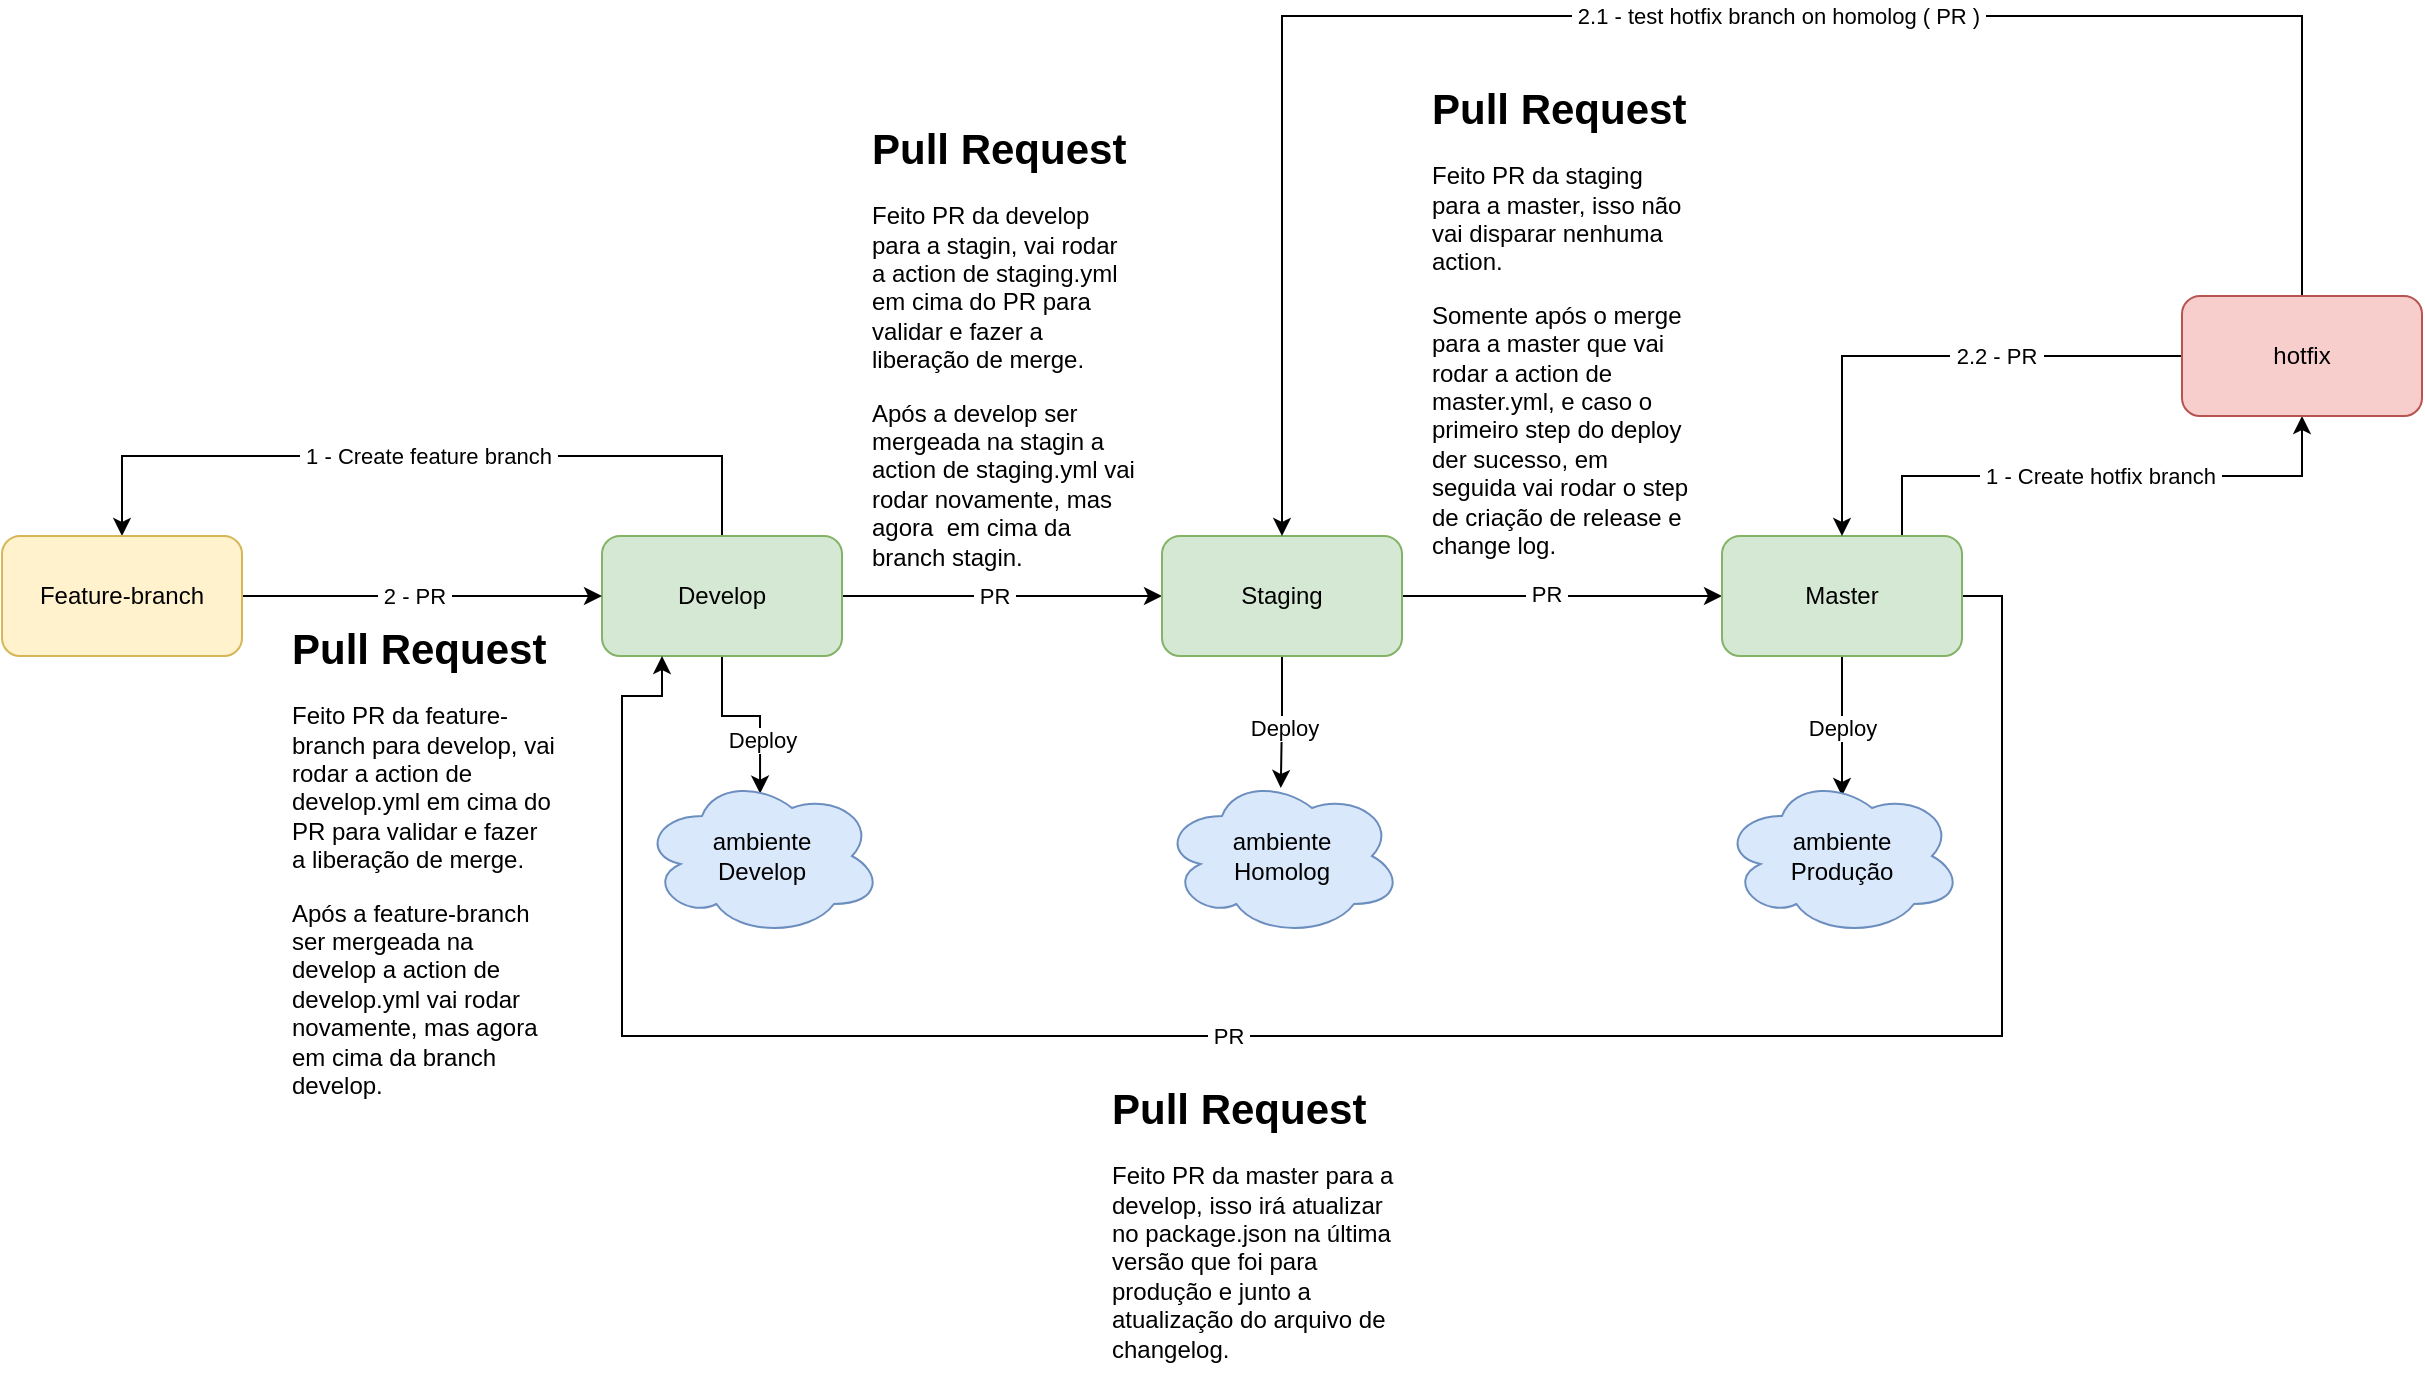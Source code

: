 <mxfile version="21.6.6" type="device">
  <diagram name="Página-1" id="5odMq-n0ZemLuO_Dtkjj">
    <mxGraphModel dx="1834" dy="750" grid="0" gridSize="10" guides="1" tooltips="1" connect="1" arrows="1" fold="1" page="0" pageScale="1" pageWidth="827" pageHeight="1169" math="0" shadow="0">
      <root>
        <mxCell id="0" />
        <mxCell id="1" parent="0" />
        <mxCell id="42Okq2WVj8bxldONq4fC-5" style="edgeStyle=orthogonalEdgeStyle;rounded=0;orthogonalLoop=1;jettySize=auto;html=1;entryX=0;entryY=0.5;entryDx=0;entryDy=0;" parent="1" source="42Okq2WVj8bxldONq4fC-1" target="42Okq2WVj8bxldONq4fC-2" edge="1">
          <mxGeometry relative="1" as="geometry" />
        </mxCell>
        <mxCell id="42Okq2WVj8bxldONq4fC-7" value="&amp;nbsp;PR&amp;nbsp;" style="edgeLabel;html=1;align=center;verticalAlign=middle;resizable=0;points=[];" parent="42Okq2WVj8bxldONq4fC-5" vertex="1" connectable="0">
          <mxGeometry x="-0.058" relative="1" as="geometry">
            <mxPoint as="offset" />
          </mxGeometry>
        </mxCell>
        <mxCell id="42Okq2WVj8bxldONq4fC-24" style="edgeStyle=orthogonalEdgeStyle;rounded=0;orthogonalLoop=1;jettySize=auto;html=1;entryX=0.5;entryY=0;entryDx=0;entryDy=0;" parent="1" source="42Okq2WVj8bxldONq4fC-1" target="42Okq2WVj8bxldONq4fC-4" edge="1">
          <mxGeometry relative="1" as="geometry">
            <Array as="points">
              <mxPoint x="180" y="320" />
              <mxPoint x="-120" y="320" />
            </Array>
          </mxGeometry>
        </mxCell>
        <mxCell id="42Okq2WVj8bxldONq4fC-25" value="&amp;nbsp;1 - Create feature branch&amp;nbsp;" style="edgeLabel;html=1;align=center;verticalAlign=middle;resizable=0;points=[];" parent="42Okq2WVj8bxldONq4fC-24" vertex="1" connectable="0">
          <mxGeometry x="-0.012" relative="1" as="geometry">
            <mxPoint as="offset" />
          </mxGeometry>
        </mxCell>
        <mxCell id="epGRzmZYMyJD93x7Y_1z-25" style="edgeStyle=orthogonalEdgeStyle;rounded=0;orthogonalLoop=1;jettySize=auto;html=1;entryX=0.492;entryY=0.11;entryDx=0;entryDy=0;entryPerimeter=0;" edge="1" parent="1" source="42Okq2WVj8bxldONq4fC-1" target="epGRzmZYMyJD93x7Y_1z-14">
          <mxGeometry relative="1" as="geometry" />
        </mxCell>
        <mxCell id="epGRzmZYMyJD93x7Y_1z-26" value="Deploy" style="edgeLabel;html=1;align=center;verticalAlign=middle;resizable=0;points=[];" vertex="1" connectable="0" parent="epGRzmZYMyJD93x7Y_1z-25">
          <mxGeometry x="0.39" y="1" relative="1" as="geometry">
            <mxPoint as="offset" />
          </mxGeometry>
        </mxCell>
        <mxCell id="42Okq2WVj8bxldONq4fC-1" value="Develop" style="rounded=1;whiteSpace=wrap;html=1;fillColor=#d5e8d4;strokeColor=#82b366;" parent="1" vertex="1">
          <mxGeometry x="120" y="360" width="120" height="60" as="geometry" />
        </mxCell>
        <mxCell id="42Okq2WVj8bxldONq4fC-9" style="edgeStyle=orthogonalEdgeStyle;rounded=0;orthogonalLoop=1;jettySize=auto;html=1;entryX=0;entryY=0.5;entryDx=0;entryDy=0;" parent="1" source="42Okq2WVj8bxldONq4fC-2" target="42Okq2WVj8bxldONq4fC-3" edge="1">
          <mxGeometry relative="1" as="geometry" />
        </mxCell>
        <mxCell id="42Okq2WVj8bxldONq4fC-10" value="&amp;nbsp;PR&amp;nbsp;" style="edgeLabel;html=1;align=center;verticalAlign=middle;resizable=0;points=[];" parent="42Okq2WVj8bxldONq4fC-9" vertex="1" connectable="0">
          <mxGeometry x="-0.097" y="1" relative="1" as="geometry">
            <mxPoint as="offset" />
          </mxGeometry>
        </mxCell>
        <mxCell id="epGRzmZYMyJD93x7Y_1z-23" style="edgeStyle=orthogonalEdgeStyle;rounded=0;orthogonalLoop=1;jettySize=auto;html=1;entryX=0.495;entryY=0.075;entryDx=0;entryDy=0;entryPerimeter=0;" edge="1" parent="1" source="42Okq2WVj8bxldONq4fC-2" target="epGRzmZYMyJD93x7Y_1z-15">
          <mxGeometry relative="1" as="geometry" />
        </mxCell>
        <mxCell id="epGRzmZYMyJD93x7Y_1z-24" value="Deploy" style="edgeLabel;html=1;align=center;verticalAlign=middle;resizable=0;points=[];" vertex="1" connectable="0" parent="epGRzmZYMyJD93x7Y_1z-23">
          <mxGeometry x="0.103" y="1" relative="1" as="geometry">
            <mxPoint as="offset" />
          </mxGeometry>
        </mxCell>
        <mxCell id="42Okq2WVj8bxldONq4fC-2" value="Staging" style="rounded=1;whiteSpace=wrap;html=1;fillColor=#d5e8d4;strokeColor=#82b366;" parent="1" vertex="1">
          <mxGeometry x="400" y="360" width="120" height="60" as="geometry" />
        </mxCell>
        <mxCell id="42Okq2WVj8bxldONq4fC-13" style="edgeStyle=orthogonalEdgeStyle;rounded=0;orthogonalLoop=1;jettySize=auto;html=1;" parent="1" source="42Okq2WVj8bxldONq4fC-3" edge="1">
          <mxGeometry relative="1" as="geometry">
            <Array as="points">
              <mxPoint x="820" y="390" />
              <mxPoint x="820" y="610" />
              <mxPoint x="130" y="610" />
              <mxPoint x="130" y="440" />
              <mxPoint x="150" y="440" />
            </Array>
            <mxPoint x="150" y="420" as="targetPoint" />
          </mxGeometry>
        </mxCell>
        <mxCell id="42Okq2WVj8bxldONq4fC-14" value="&amp;nbsp;PR&amp;nbsp;" style="edgeLabel;html=1;align=center;verticalAlign=middle;resizable=0;points=[];" parent="42Okq2WVj8bxldONq4fC-13" vertex="1" connectable="0">
          <mxGeometry x="0.1" relative="1" as="geometry">
            <mxPoint as="offset" />
          </mxGeometry>
        </mxCell>
        <mxCell id="epGRzmZYMyJD93x7Y_1z-3" style="edgeStyle=orthogonalEdgeStyle;rounded=0;orthogonalLoop=1;jettySize=auto;html=1;entryX=0.5;entryY=1;entryDx=0;entryDy=0;" edge="1" parent="1" source="42Okq2WVj8bxldONq4fC-3" target="epGRzmZYMyJD93x7Y_1z-1">
          <mxGeometry relative="1" as="geometry">
            <Array as="points">
              <mxPoint x="770" y="330" />
              <mxPoint x="970" y="330" />
            </Array>
          </mxGeometry>
        </mxCell>
        <mxCell id="epGRzmZYMyJD93x7Y_1z-5" value="&amp;nbsp;1 - Create hotfix branch&amp;nbsp;" style="edgeLabel;html=1;align=center;verticalAlign=middle;resizable=0;points=[];" vertex="1" connectable="0" parent="epGRzmZYMyJD93x7Y_1z-3">
          <mxGeometry x="0.363" relative="1" as="geometry">
            <mxPoint x="-48" as="offset" />
          </mxGeometry>
        </mxCell>
        <mxCell id="epGRzmZYMyJD93x7Y_1z-17" style="edgeStyle=orthogonalEdgeStyle;rounded=0;orthogonalLoop=1;jettySize=auto;html=1;entryX=0.5;entryY=0.125;entryDx=0;entryDy=0;entryPerimeter=0;" edge="1" parent="1" source="42Okq2WVj8bxldONq4fC-3" target="epGRzmZYMyJD93x7Y_1z-16">
          <mxGeometry relative="1" as="geometry" />
        </mxCell>
        <mxCell id="epGRzmZYMyJD93x7Y_1z-22" value="Deploy" style="edgeLabel;html=1;align=center;verticalAlign=middle;resizable=0;points=[];" vertex="1" connectable="0" parent="epGRzmZYMyJD93x7Y_1z-17">
          <mxGeometry x="0.011" relative="1" as="geometry">
            <mxPoint as="offset" />
          </mxGeometry>
        </mxCell>
        <mxCell id="42Okq2WVj8bxldONq4fC-3" value="Master" style="rounded=1;whiteSpace=wrap;html=1;fillColor=#d5e8d4;strokeColor=#82b366;" parent="1" vertex="1">
          <mxGeometry x="680" y="360" width="120" height="60" as="geometry" />
        </mxCell>
        <mxCell id="42Okq2WVj8bxldONq4fC-22" style="edgeStyle=orthogonalEdgeStyle;rounded=0;orthogonalLoop=1;jettySize=auto;html=1;entryX=0;entryY=0.5;entryDx=0;entryDy=0;" parent="1" source="42Okq2WVj8bxldONq4fC-4" target="42Okq2WVj8bxldONq4fC-1" edge="1">
          <mxGeometry relative="1" as="geometry" />
        </mxCell>
        <mxCell id="42Okq2WVj8bxldONq4fC-23" value="&amp;nbsp;2 - PR&amp;nbsp;" style="edgeLabel;html=1;align=center;verticalAlign=middle;resizable=0;points=[];" parent="42Okq2WVj8bxldONq4fC-22" vertex="1" connectable="0">
          <mxGeometry x="-0.044" relative="1" as="geometry">
            <mxPoint as="offset" />
          </mxGeometry>
        </mxCell>
        <mxCell id="42Okq2WVj8bxldONq4fC-4" value="Feature-branch" style="rounded=1;whiteSpace=wrap;html=1;fillColor=#fff2cc;strokeColor=#d6b656;" parent="1" vertex="1">
          <mxGeometry x="-180" y="360" width="120" height="60" as="geometry" />
        </mxCell>
        <mxCell id="42Okq2WVj8bxldONq4fC-6" value="&lt;h1 style=&quot;font-size: 21px;&quot;&gt;Pull Request&lt;/h1&gt;&lt;p&gt;Feito PR da develop para a stagin, vai rodar a action de staging.yml em cima do PR para validar e fazer a liberação de merge.&lt;/p&gt;Após a develop ser mergeada na stagin a action de staging.yml vai rodar novamente, mas agora&amp;nbsp; em cima da branch stagin." style="text;html=1;strokeColor=none;fillColor=none;spacing=5;spacingTop=-20;whiteSpace=wrap;overflow=hidden;rounded=0;" parent="1" vertex="1">
          <mxGeometry x="250" y="150" width="140" height="230" as="geometry" />
        </mxCell>
        <mxCell id="42Okq2WVj8bxldONq4fC-8" value="&lt;h1 style=&quot;font-size: 21px;&quot;&gt;Pull Request&lt;/h1&gt;&lt;p&gt;Feito PR da staging para a master, isso não vai disparar nenhuma action.&lt;/p&gt;&lt;p&gt;&lt;span style=&quot;background-color: initial;&quot;&gt;Somente após o merge para a master que vai rodar a action de master.yml, e caso o primeiro step do deploy der sucesso, em seguida vai rodar o step de criação de release e change log.&lt;/span&gt;&lt;/p&gt;" style="text;html=1;strokeColor=none;fillColor=none;spacing=5;spacingTop=-20;whiteSpace=wrap;overflow=hidden;rounded=0;" parent="1" vertex="1">
          <mxGeometry x="530" y="130" width="140" height="250" as="geometry" />
        </mxCell>
        <mxCell id="42Okq2WVj8bxldONq4fC-15" value="&lt;h1 style=&quot;font-size: 21px;&quot;&gt;Pull Request&lt;/h1&gt;&lt;p&gt;Feito PR da master para a develop, isso irá atualizar no package.json na última versão que foi para produção e junto a atualização do arquivo de changelog.&lt;/p&gt;" style="text;html=1;strokeColor=none;fillColor=none;spacing=5;spacingTop=-20;whiteSpace=wrap;overflow=hidden;rounded=0;" parent="1" vertex="1">
          <mxGeometry x="370" y="630" width="150" height="150" as="geometry" />
        </mxCell>
        <mxCell id="42Okq2WVj8bxldONq4fC-27" value="&lt;h1 style=&quot;font-size: 21px;&quot;&gt;Pull Request&lt;/h1&gt;&lt;p style=&quot;&quot;&gt;Feito PR da feature-branch para develop, vai rodar a action de develop.yml em cima do PR para validar e fazer a liberação de merge.&lt;/p&gt;&lt;p style=&quot;&quot;&gt;&lt;span style=&quot;background-color: initial;&quot;&gt;Após a feature-branch ser mergeada na develop a action de develop.yml vai rodar novamente, mas agora&amp;nbsp; em cima da branch develop.&lt;/span&gt;&lt;br&gt;&lt;/p&gt;" style="text;html=1;strokeColor=none;fillColor=none;spacing=5;spacingTop=-20;whiteSpace=wrap;overflow=hidden;rounded=0;" parent="1" vertex="1">
          <mxGeometry x="-40" y="400" width="140" height="270" as="geometry" />
        </mxCell>
        <mxCell id="epGRzmZYMyJD93x7Y_1z-7" style="edgeStyle=orthogonalEdgeStyle;rounded=0;orthogonalLoop=1;jettySize=auto;html=1;entryX=0.5;entryY=0;entryDx=0;entryDy=0;" edge="1" parent="1" source="epGRzmZYMyJD93x7Y_1z-1" target="42Okq2WVj8bxldONq4fC-2">
          <mxGeometry relative="1" as="geometry">
            <Array as="points">
              <mxPoint x="970" y="100" />
              <mxPoint x="460" y="100" />
            </Array>
          </mxGeometry>
        </mxCell>
        <mxCell id="epGRzmZYMyJD93x7Y_1z-8" value="&amp;nbsp;2.1 - test hotfix branch on homolog ( PR )&amp;nbsp;" style="edgeLabel;html=1;align=center;verticalAlign=middle;resizable=0;points=[];" vertex="1" connectable="0" parent="epGRzmZYMyJD93x7Y_1z-7">
          <mxGeometry x="-0.115" relative="1" as="geometry">
            <mxPoint as="offset" />
          </mxGeometry>
        </mxCell>
        <mxCell id="epGRzmZYMyJD93x7Y_1z-9" style="edgeStyle=orthogonalEdgeStyle;rounded=0;orthogonalLoop=1;jettySize=auto;html=1;entryX=0.5;entryY=0;entryDx=0;entryDy=0;" edge="1" parent="1" source="epGRzmZYMyJD93x7Y_1z-1" target="42Okq2WVj8bxldONq4fC-3">
          <mxGeometry relative="1" as="geometry" />
        </mxCell>
        <mxCell id="epGRzmZYMyJD93x7Y_1z-10" value="&amp;nbsp;2.2 - PR&amp;nbsp;" style="edgeLabel;html=1;align=center;verticalAlign=middle;resizable=0;points=[];" vertex="1" connectable="0" parent="epGRzmZYMyJD93x7Y_1z-9">
          <mxGeometry x="-0.283" relative="1" as="geometry">
            <mxPoint as="offset" />
          </mxGeometry>
        </mxCell>
        <mxCell id="epGRzmZYMyJD93x7Y_1z-1" value="hotfix" style="rounded=1;whiteSpace=wrap;html=1;fillColor=#f8cecc;strokeColor=#b85450;" vertex="1" parent="1">
          <mxGeometry x="910" y="240" width="120" height="60" as="geometry" />
        </mxCell>
        <mxCell id="epGRzmZYMyJD93x7Y_1z-14" value="ambiente&lt;br&gt;Develop" style="ellipse;shape=cloud;whiteSpace=wrap;html=1;fillColor=#dae8fc;strokeColor=#6c8ebf;" vertex="1" parent="1">
          <mxGeometry x="140" y="480" width="120" height="80" as="geometry" />
        </mxCell>
        <mxCell id="epGRzmZYMyJD93x7Y_1z-15" value="ambiente&lt;br&gt;Homolog" style="ellipse;shape=cloud;whiteSpace=wrap;html=1;fillColor=#dae8fc;strokeColor=#6c8ebf;" vertex="1" parent="1">
          <mxGeometry x="400" y="480" width="120" height="80" as="geometry" />
        </mxCell>
        <mxCell id="epGRzmZYMyJD93x7Y_1z-16" value="ambiente&lt;br&gt;Produção" style="ellipse;shape=cloud;whiteSpace=wrap;html=1;fillColor=#dae8fc;strokeColor=#6c8ebf;" vertex="1" parent="1">
          <mxGeometry x="680" y="480" width="120" height="80" as="geometry" />
        </mxCell>
      </root>
    </mxGraphModel>
  </diagram>
</mxfile>
